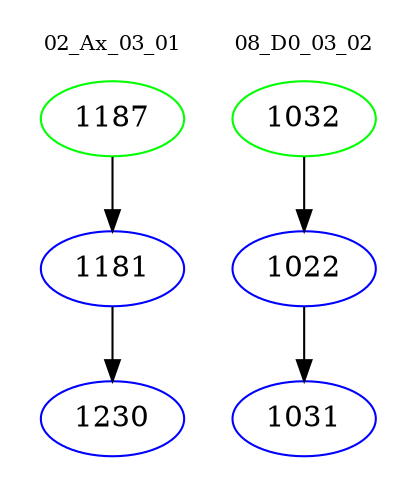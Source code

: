 digraph{
subgraph cluster_0 {
color = white
label = "02_Ax_03_01";
fontsize=10;
T0_1187 [label="1187", color="green"]
T0_1187 -> T0_1181 [color="black"]
T0_1181 [label="1181", color="blue"]
T0_1181 -> T0_1230 [color="black"]
T0_1230 [label="1230", color="blue"]
}
subgraph cluster_1 {
color = white
label = "08_D0_03_02";
fontsize=10;
T1_1032 [label="1032", color="green"]
T1_1032 -> T1_1022 [color="black"]
T1_1022 [label="1022", color="blue"]
T1_1022 -> T1_1031 [color="black"]
T1_1031 [label="1031", color="blue"]
}
}

